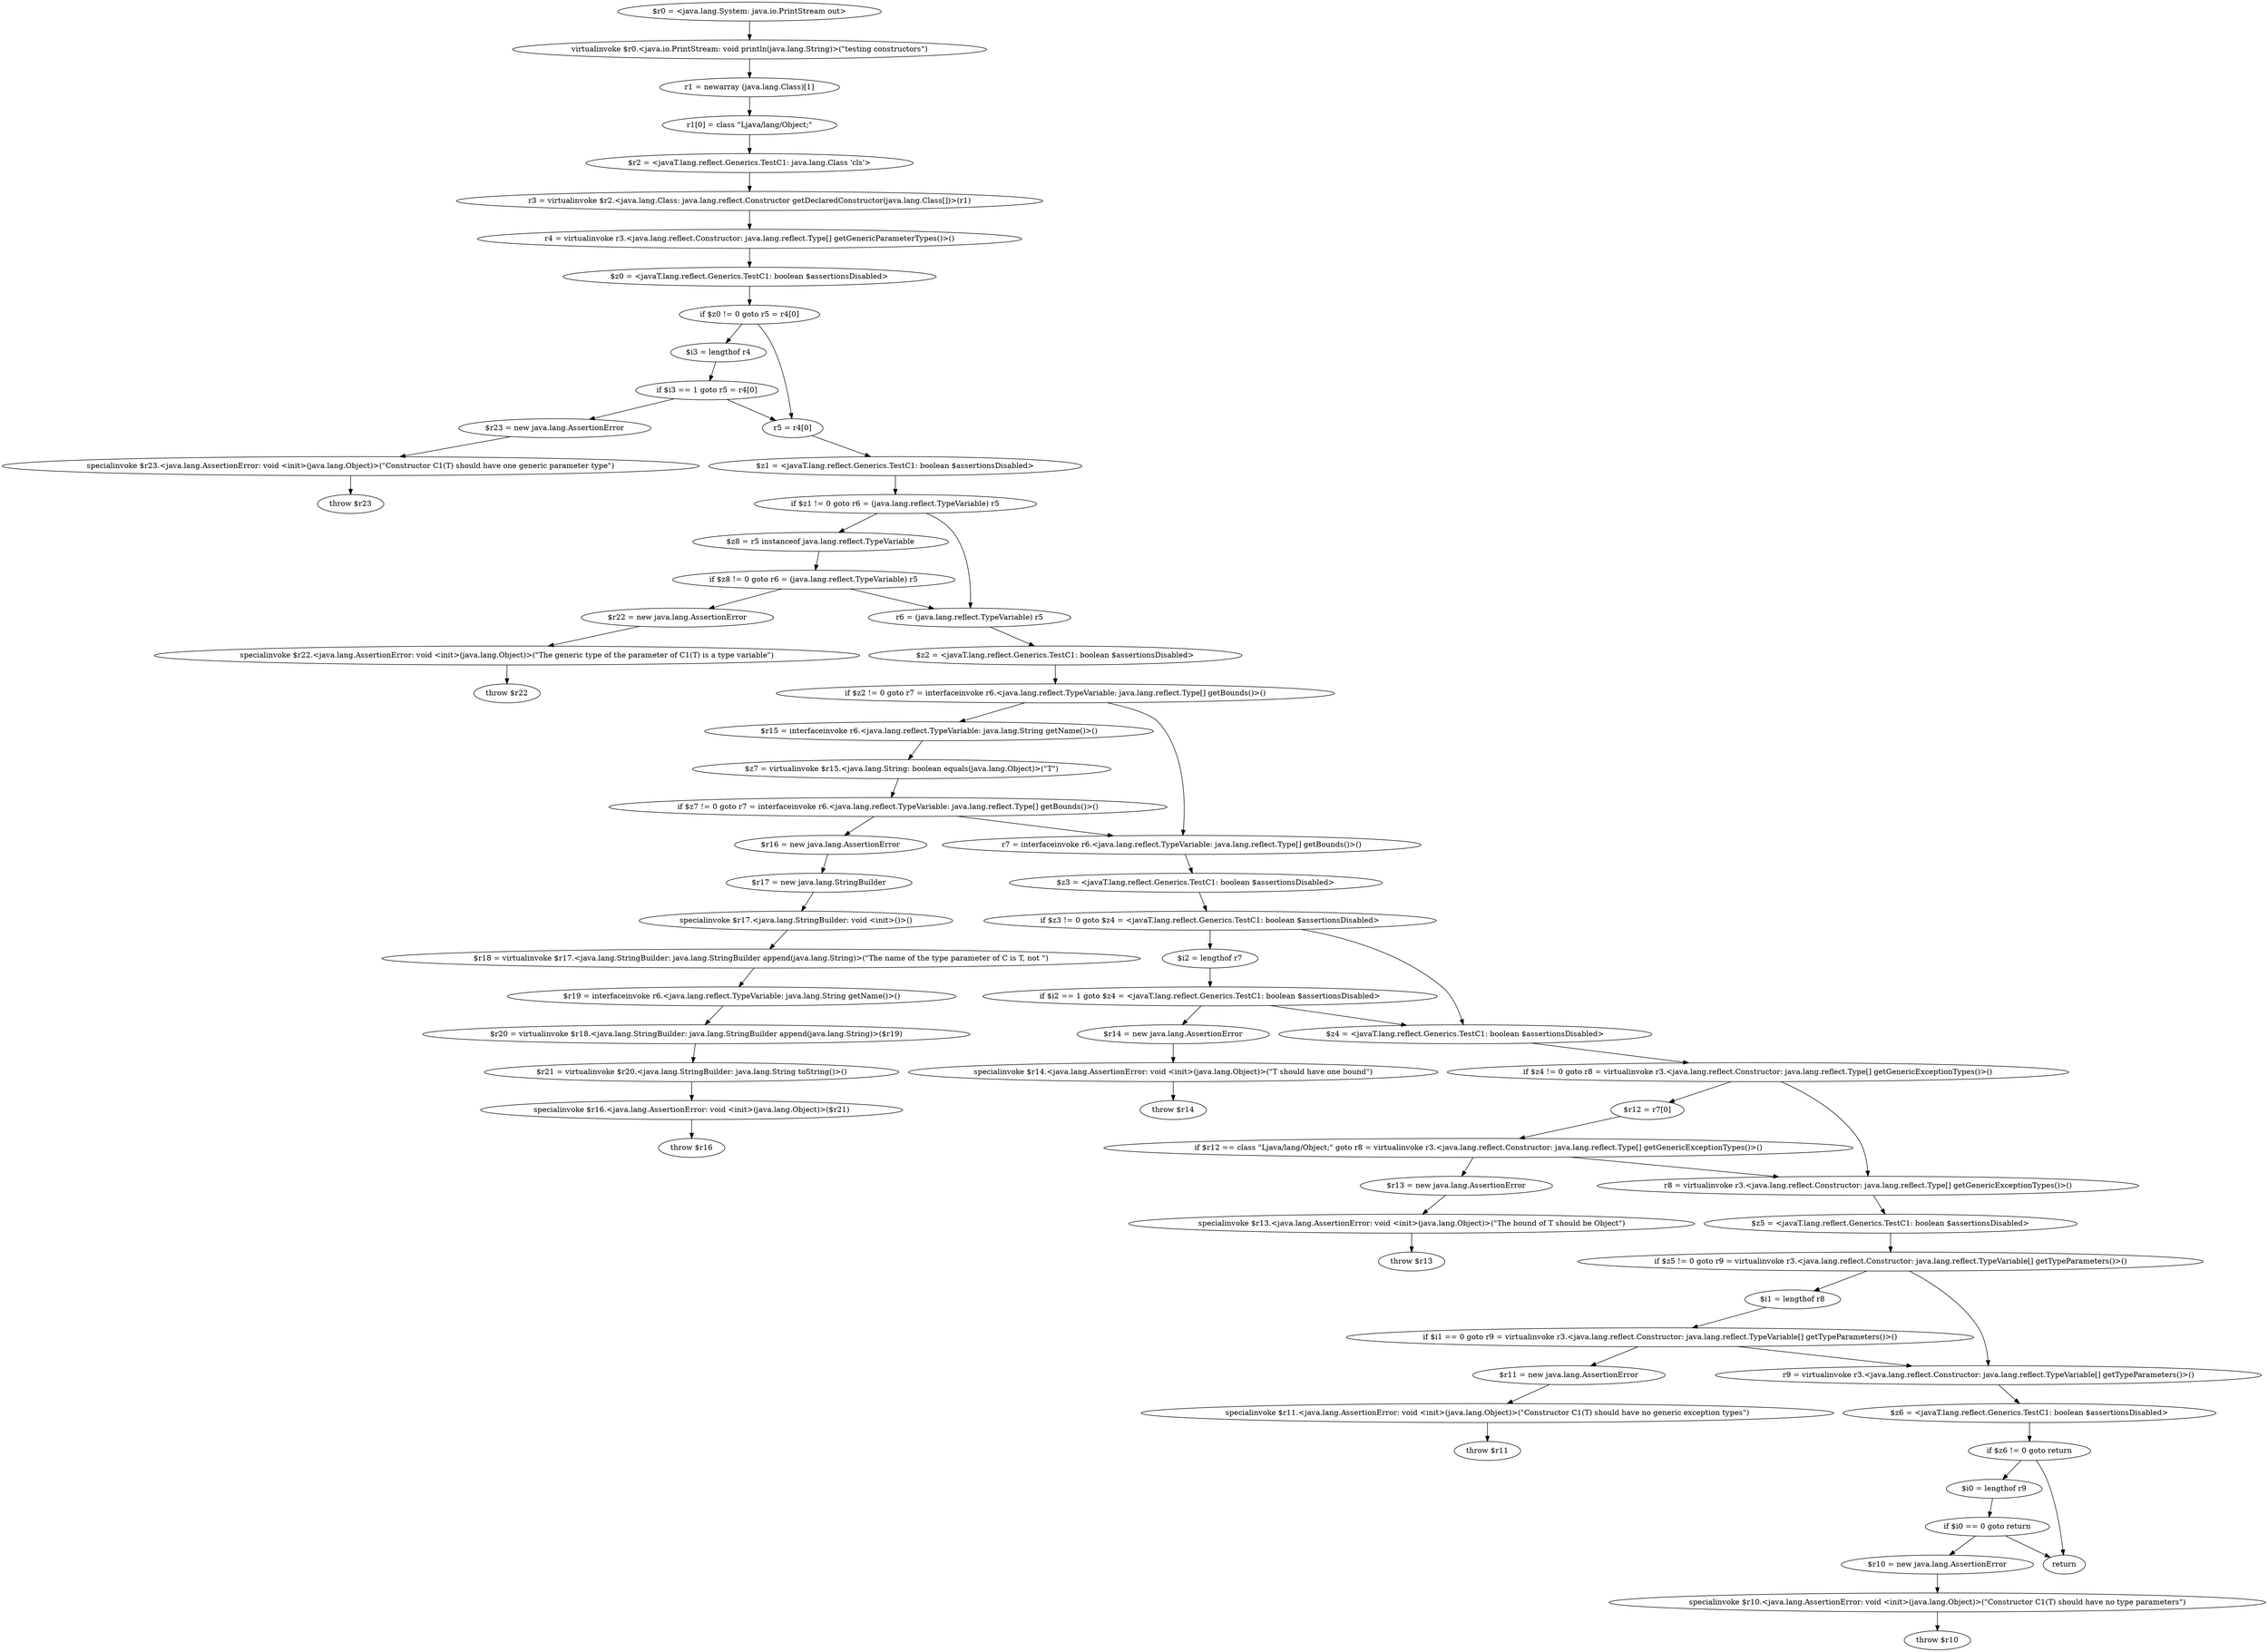 digraph "unitGraph" {
    "$r0 = <java.lang.System: java.io.PrintStream out>"
    "virtualinvoke $r0.<java.io.PrintStream: void println(java.lang.String)>(\"testing constructors\")"
    "r1 = newarray (java.lang.Class)[1]"
    "r1[0] = class \"Ljava/lang/Object;\""
    "$r2 = <javaT.lang.reflect.Generics.TestC1: java.lang.Class 'cls'>"
    "r3 = virtualinvoke $r2.<java.lang.Class: java.lang.reflect.Constructor getDeclaredConstructor(java.lang.Class[])>(r1)"
    "r4 = virtualinvoke r3.<java.lang.reflect.Constructor: java.lang.reflect.Type[] getGenericParameterTypes()>()"
    "$z0 = <javaT.lang.reflect.Generics.TestC1: boolean $assertionsDisabled>"
    "if $z0 != 0 goto r5 = r4[0]"
    "$i3 = lengthof r4"
    "if $i3 == 1 goto r5 = r4[0]"
    "$r23 = new java.lang.AssertionError"
    "specialinvoke $r23.<java.lang.AssertionError: void <init>(java.lang.Object)>(\"Constructor C1(T) should have one generic parameter type\")"
    "throw $r23"
    "r5 = r4[0]"
    "$z1 = <javaT.lang.reflect.Generics.TestC1: boolean $assertionsDisabled>"
    "if $z1 != 0 goto r6 = (java.lang.reflect.TypeVariable) r5"
    "$z8 = r5 instanceof java.lang.reflect.TypeVariable"
    "if $z8 != 0 goto r6 = (java.lang.reflect.TypeVariable) r5"
    "$r22 = new java.lang.AssertionError"
    "specialinvoke $r22.<java.lang.AssertionError: void <init>(java.lang.Object)>(\"The generic type of the parameter of C1(T) is a type variable\")"
    "throw $r22"
    "r6 = (java.lang.reflect.TypeVariable) r5"
    "$z2 = <javaT.lang.reflect.Generics.TestC1: boolean $assertionsDisabled>"
    "if $z2 != 0 goto r7 = interfaceinvoke r6.<java.lang.reflect.TypeVariable: java.lang.reflect.Type[] getBounds()>()"
    "$r15 = interfaceinvoke r6.<java.lang.reflect.TypeVariable: java.lang.String getName()>()"
    "$z7 = virtualinvoke $r15.<java.lang.String: boolean equals(java.lang.Object)>(\"T\")"
    "if $z7 != 0 goto r7 = interfaceinvoke r6.<java.lang.reflect.TypeVariable: java.lang.reflect.Type[] getBounds()>()"
    "$r16 = new java.lang.AssertionError"
    "$r17 = new java.lang.StringBuilder"
    "specialinvoke $r17.<java.lang.StringBuilder: void <init>()>()"
    "$r18 = virtualinvoke $r17.<java.lang.StringBuilder: java.lang.StringBuilder append(java.lang.String)>(\"The name of the type parameter of C is T, not \")"
    "$r19 = interfaceinvoke r6.<java.lang.reflect.TypeVariable: java.lang.String getName()>()"
    "$r20 = virtualinvoke $r18.<java.lang.StringBuilder: java.lang.StringBuilder append(java.lang.String)>($r19)"
    "$r21 = virtualinvoke $r20.<java.lang.StringBuilder: java.lang.String toString()>()"
    "specialinvoke $r16.<java.lang.AssertionError: void <init>(java.lang.Object)>($r21)"
    "throw $r16"
    "r7 = interfaceinvoke r6.<java.lang.reflect.TypeVariable: java.lang.reflect.Type[] getBounds()>()"
    "$z3 = <javaT.lang.reflect.Generics.TestC1: boolean $assertionsDisabled>"
    "if $z3 != 0 goto $z4 = <javaT.lang.reflect.Generics.TestC1: boolean $assertionsDisabled>"
    "$i2 = lengthof r7"
    "if $i2 == 1 goto $z4 = <javaT.lang.reflect.Generics.TestC1: boolean $assertionsDisabled>"
    "$r14 = new java.lang.AssertionError"
    "specialinvoke $r14.<java.lang.AssertionError: void <init>(java.lang.Object)>(\"T should have one bound\")"
    "throw $r14"
    "$z4 = <javaT.lang.reflect.Generics.TestC1: boolean $assertionsDisabled>"
    "if $z4 != 0 goto r8 = virtualinvoke r3.<java.lang.reflect.Constructor: java.lang.reflect.Type[] getGenericExceptionTypes()>()"
    "$r12 = r7[0]"
    "if $r12 == class \"Ljava/lang/Object;\" goto r8 = virtualinvoke r3.<java.lang.reflect.Constructor: java.lang.reflect.Type[] getGenericExceptionTypes()>()"
    "$r13 = new java.lang.AssertionError"
    "specialinvoke $r13.<java.lang.AssertionError: void <init>(java.lang.Object)>(\"The bound of T should be Object\")"
    "throw $r13"
    "r8 = virtualinvoke r3.<java.lang.reflect.Constructor: java.lang.reflect.Type[] getGenericExceptionTypes()>()"
    "$z5 = <javaT.lang.reflect.Generics.TestC1: boolean $assertionsDisabled>"
    "if $z5 != 0 goto r9 = virtualinvoke r3.<java.lang.reflect.Constructor: java.lang.reflect.TypeVariable[] getTypeParameters()>()"
    "$i1 = lengthof r8"
    "if $i1 == 0 goto r9 = virtualinvoke r3.<java.lang.reflect.Constructor: java.lang.reflect.TypeVariable[] getTypeParameters()>()"
    "$r11 = new java.lang.AssertionError"
    "specialinvoke $r11.<java.lang.AssertionError: void <init>(java.lang.Object)>(\"Constructor C1(T) should have no generic exception types\")"
    "throw $r11"
    "r9 = virtualinvoke r3.<java.lang.reflect.Constructor: java.lang.reflect.TypeVariable[] getTypeParameters()>()"
    "$z6 = <javaT.lang.reflect.Generics.TestC1: boolean $assertionsDisabled>"
    "if $z6 != 0 goto return"
    "$i0 = lengthof r9"
    "if $i0 == 0 goto return"
    "$r10 = new java.lang.AssertionError"
    "specialinvoke $r10.<java.lang.AssertionError: void <init>(java.lang.Object)>(\"Constructor C1(T) should have no type parameters\")"
    "throw $r10"
    "return"
    "$r0 = <java.lang.System: java.io.PrintStream out>"->"virtualinvoke $r0.<java.io.PrintStream: void println(java.lang.String)>(\"testing constructors\")";
    "virtualinvoke $r0.<java.io.PrintStream: void println(java.lang.String)>(\"testing constructors\")"->"r1 = newarray (java.lang.Class)[1]";
    "r1 = newarray (java.lang.Class)[1]"->"r1[0] = class \"Ljava/lang/Object;\"";
    "r1[0] = class \"Ljava/lang/Object;\""->"$r2 = <javaT.lang.reflect.Generics.TestC1: java.lang.Class 'cls'>";
    "$r2 = <javaT.lang.reflect.Generics.TestC1: java.lang.Class 'cls'>"->"r3 = virtualinvoke $r2.<java.lang.Class: java.lang.reflect.Constructor getDeclaredConstructor(java.lang.Class[])>(r1)";
    "r3 = virtualinvoke $r2.<java.lang.Class: java.lang.reflect.Constructor getDeclaredConstructor(java.lang.Class[])>(r1)"->"r4 = virtualinvoke r3.<java.lang.reflect.Constructor: java.lang.reflect.Type[] getGenericParameterTypes()>()";
    "r4 = virtualinvoke r3.<java.lang.reflect.Constructor: java.lang.reflect.Type[] getGenericParameterTypes()>()"->"$z0 = <javaT.lang.reflect.Generics.TestC1: boolean $assertionsDisabled>";
    "$z0 = <javaT.lang.reflect.Generics.TestC1: boolean $assertionsDisabled>"->"if $z0 != 0 goto r5 = r4[0]";
    "if $z0 != 0 goto r5 = r4[0]"->"$i3 = lengthof r4";
    "if $z0 != 0 goto r5 = r4[0]"->"r5 = r4[0]";
    "$i3 = lengthof r4"->"if $i3 == 1 goto r5 = r4[0]";
    "if $i3 == 1 goto r5 = r4[0]"->"$r23 = new java.lang.AssertionError";
    "if $i3 == 1 goto r5 = r4[0]"->"r5 = r4[0]";
    "$r23 = new java.lang.AssertionError"->"specialinvoke $r23.<java.lang.AssertionError: void <init>(java.lang.Object)>(\"Constructor C1(T) should have one generic parameter type\")";
    "specialinvoke $r23.<java.lang.AssertionError: void <init>(java.lang.Object)>(\"Constructor C1(T) should have one generic parameter type\")"->"throw $r23";
    "r5 = r4[0]"->"$z1 = <javaT.lang.reflect.Generics.TestC1: boolean $assertionsDisabled>";
    "$z1 = <javaT.lang.reflect.Generics.TestC1: boolean $assertionsDisabled>"->"if $z1 != 0 goto r6 = (java.lang.reflect.TypeVariable) r5";
    "if $z1 != 0 goto r6 = (java.lang.reflect.TypeVariable) r5"->"$z8 = r5 instanceof java.lang.reflect.TypeVariable";
    "if $z1 != 0 goto r6 = (java.lang.reflect.TypeVariable) r5"->"r6 = (java.lang.reflect.TypeVariable) r5";
    "$z8 = r5 instanceof java.lang.reflect.TypeVariable"->"if $z8 != 0 goto r6 = (java.lang.reflect.TypeVariable) r5";
    "if $z8 != 0 goto r6 = (java.lang.reflect.TypeVariable) r5"->"$r22 = new java.lang.AssertionError";
    "if $z8 != 0 goto r6 = (java.lang.reflect.TypeVariable) r5"->"r6 = (java.lang.reflect.TypeVariable) r5";
    "$r22 = new java.lang.AssertionError"->"specialinvoke $r22.<java.lang.AssertionError: void <init>(java.lang.Object)>(\"The generic type of the parameter of C1(T) is a type variable\")";
    "specialinvoke $r22.<java.lang.AssertionError: void <init>(java.lang.Object)>(\"The generic type of the parameter of C1(T) is a type variable\")"->"throw $r22";
    "r6 = (java.lang.reflect.TypeVariable) r5"->"$z2 = <javaT.lang.reflect.Generics.TestC1: boolean $assertionsDisabled>";
    "$z2 = <javaT.lang.reflect.Generics.TestC1: boolean $assertionsDisabled>"->"if $z2 != 0 goto r7 = interfaceinvoke r6.<java.lang.reflect.TypeVariable: java.lang.reflect.Type[] getBounds()>()";
    "if $z2 != 0 goto r7 = interfaceinvoke r6.<java.lang.reflect.TypeVariable: java.lang.reflect.Type[] getBounds()>()"->"$r15 = interfaceinvoke r6.<java.lang.reflect.TypeVariable: java.lang.String getName()>()";
    "if $z2 != 0 goto r7 = interfaceinvoke r6.<java.lang.reflect.TypeVariable: java.lang.reflect.Type[] getBounds()>()"->"r7 = interfaceinvoke r6.<java.lang.reflect.TypeVariable: java.lang.reflect.Type[] getBounds()>()";
    "$r15 = interfaceinvoke r6.<java.lang.reflect.TypeVariable: java.lang.String getName()>()"->"$z7 = virtualinvoke $r15.<java.lang.String: boolean equals(java.lang.Object)>(\"T\")";
    "$z7 = virtualinvoke $r15.<java.lang.String: boolean equals(java.lang.Object)>(\"T\")"->"if $z7 != 0 goto r7 = interfaceinvoke r6.<java.lang.reflect.TypeVariable: java.lang.reflect.Type[] getBounds()>()";
    "if $z7 != 0 goto r7 = interfaceinvoke r6.<java.lang.reflect.TypeVariable: java.lang.reflect.Type[] getBounds()>()"->"$r16 = new java.lang.AssertionError";
    "if $z7 != 0 goto r7 = interfaceinvoke r6.<java.lang.reflect.TypeVariable: java.lang.reflect.Type[] getBounds()>()"->"r7 = interfaceinvoke r6.<java.lang.reflect.TypeVariable: java.lang.reflect.Type[] getBounds()>()";
    "$r16 = new java.lang.AssertionError"->"$r17 = new java.lang.StringBuilder";
    "$r17 = new java.lang.StringBuilder"->"specialinvoke $r17.<java.lang.StringBuilder: void <init>()>()";
    "specialinvoke $r17.<java.lang.StringBuilder: void <init>()>()"->"$r18 = virtualinvoke $r17.<java.lang.StringBuilder: java.lang.StringBuilder append(java.lang.String)>(\"The name of the type parameter of C is T, not \")";
    "$r18 = virtualinvoke $r17.<java.lang.StringBuilder: java.lang.StringBuilder append(java.lang.String)>(\"The name of the type parameter of C is T, not \")"->"$r19 = interfaceinvoke r6.<java.lang.reflect.TypeVariable: java.lang.String getName()>()";
    "$r19 = interfaceinvoke r6.<java.lang.reflect.TypeVariable: java.lang.String getName()>()"->"$r20 = virtualinvoke $r18.<java.lang.StringBuilder: java.lang.StringBuilder append(java.lang.String)>($r19)";
    "$r20 = virtualinvoke $r18.<java.lang.StringBuilder: java.lang.StringBuilder append(java.lang.String)>($r19)"->"$r21 = virtualinvoke $r20.<java.lang.StringBuilder: java.lang.String toString()>()";
    "$r21 = virtualinvoke $r20.<java.lang.StringBuilder: java.lang.String toString()>()"->"specialinvoke $r16.<java.lang.AssertionError: void <init>(java.lang.Object)>($r21)";
    "specialinvoke $r16.<java.lang.AssertionError: void <init>(java.lang.Object)>($r21)"->"throw $r16";
    "r7 = interfaceinvoke r6.<java.lang.reflect.TypeVariable: java.lang.reflect.Type[] getBounds()>()"->"$z3 = <javaT.lang.reflect.Generics.TestC1: boolean $assertionsDisabled>";
    "$z3 = <javaT.lang.reflect.Generics.TestC1: boolean $assertionsDisabled>"->"if $z3 != 0 goto $z4 = <javaT.lang.reflect.Generics.TestC1: boolean $assertionsDisabled>";
    "if $z3 != 0 goto $z4 = <javaT.lang.reflect.Generics.TestC1: boolean $assertionsDisabled>"->"$i2 = lengthof r7";
    "if $z3 != 0 goto $z4 = <javaT.lang.reflect.Generics.TestC1: boolean $assertionsDisabled>"->"$z4 = <javaT.lang.reflect.Generics.TestC1: boolean $assertionsDisabled>";
    "$i2 = lengthof r7"->"if $i2 == 1 goto $z4 = <javaT.lang.reflect.Generics.TestC1: boolean $assertionsDisabled>";
    "if $i2 == 1 goto $z4 = <javaT.lang.reflect.Generics.TestC1: boolean $assertionsDisabled>"->"$r14 = new java.lang.AssertionError";
    "if $i2 == 1 goto $z4 = <javaT.lang.reflect.Generics.TestC1: boolean $assertionsDisabled>"->"$z4 = <javaT.lang.reflect.Generics.TestC1: boolean $assertionsDisabled>";
    "$r14 = new java.lang.AssertionError"->"specialinvoke $r14.<java.lang.AssertionError: void <init>(java.lang.Object)>(\"T should have one bound\")";
    "specialinvoke $r14.<java.lang.AssertionError: void <init>(java.lang.Object)>(\"T should have one bound\")"->"throw $r14";
    "$z4 = <javaT.lang.reflect.Generics.TestC1: boolean $assertionsDisabled>"->"if $z4 != 0 goto r8 = virtualinvoke r3.<java.lang.reflect.Constructor: java.lang.reflect.Type[] getGenericExceptionTypes()>()";
    "if $z4 != 0 goto r8 = virtualinvoke r3.<java.lang.reflect.Constructor: java.lang.reflect.Type[] getGenericExceptionTypes()>()"->"$r12 = r7[0]";
    "if $z4 != 0 goto r8 = virtualinvoke r3.<java.lang.reflect.Constructor: java.lang.reflect.Type[] getGenericExceptionTypes()>()"->"r8 = virtualinvoke r3.<java.lang.reflect.Constructor: java.lang.reflect.Type[] getGenericExceptionTypes()>()";
    "$r12 = r7[0]"->"if $r12 == class \"Ljava/lang/Object;\" goto r8 = virtualinvoke r3.<java.lang.reflect.Constructor: java.lang.reflect.Type[] getGenericExceptionTypes()>()";
    "if $r12 == class \"Ljava/lang/Object;\" goto r8 = virtualinvoke r3.<java.lang.reflect.Constructor: java.lang.reflect.Type[] getGenericExceptionTypes()>()"->"$r13 = new java.lang.AssertionError";
    "if $r12 == class \"Ljava/lang/Object;\" goto r8 = virtualinvoke r3.<java.lang.reflect.Constructor: java.lang.reflect.Type[] getGenericExceptionTypes()>()"->"r8 = virtualinvoke r3.<java.lang.reflect.Constructor: java.lang.reflect.Type[] getGenericExceptionTypes()>()";
    "$r13 = new java.lang.AssertionError"->"specialinvoke $r13.<java.lang.AssertionError: void <init>(java.lang.Object)>(\"The bound of T should be Object\")";
    "specialinvoke $r13.<java.lang.AssertionError: void <init>(java.lang.Object)>(\"The bound of T should be Object\")"->"throw $r13";
    "r8 = virtualinvoke r3.<java.lang.reflect.Constructor: java.lang.reflect.Type[] getGenericExceptionTypes()>()"->"$z5 = <javaT.lang.reflect.Generics.TestC1: boolean $assertionsDisabled>";
    "$z5 = <javaT.lang.reflect.Generics.TestC1: boolean $assertionsDisabled>"->"if $z5 != 0 goto r9 = virtualinvoke r3.<java.lang.reflect.Constructor: java.lang.reflect.TypeVariable[] getTypeParameters()>()";
    "if $z5 != 0 goto r9 = virtualinvoke r3.<java.lang.reflect.Constructor: java.lang.reflect.TypeVariable[] getTypeParameters()>()"->"$i1 = lengthof r8";
    "if $z5 != 0 goto r9 = virtualinvoke r3.<java.lang.reflect.Constructor: java.lang.reflect.TypeVariable[] getTypeParameters()>()"->"r9 = virtualinvoke r3.<java.lang.reflect.Constructor: java.lang.reflect.TypeVariable[] getTypeParameters()>()";
    "$i1 = lengthof r8"->"if $i1 == 0 goto r9 = virtualinvoke r3.<java.lang.reflect.Constructor: java.lang.reflect.TypeVariable[] getTypeParameters()>()";
    "if $i1 == 0 goto r9 = virtualinvoke r3.<java.lang.reflect.Constructor: java.lang.reflect.TypeVariable[] getTypeParameters()>()"->"$r11 = new java.lang.AssertionError";
    "if $i1 == 0 goto r9 = virtualinvoke r3.<java.lang.reflect.Constructor: java.lang.reflect.TypeVariable[] getTypeParameters()>()"->"r9 = virtualinvoke r3.<java.lang.reflect.Constructor: java.lang.reflect.TypeVariable[] getTypeParameters()>()";
    "$r11 = new java.lang.AssertionError"->"specialinvoke $r11.<java.lang.AssertionError: void <init>(java.lang.Object)>(\"Constructor C1(T) should have no generic exception types\")";
    "specialinvoke $r11.<java.lang.AssertionError: void <init>(java.lang.Object)>(\"Constructor C1(T) should have no generic exception types\")"->"throw $r11";
    "r9 = virtualinvoke r3.<java.lang.reflect.Constructor: java.lang.reflect.TypeVariable[] getTypeParameters()>()"->"$z6 = <javaT.lang.reflect.Generics.TestC1: boolean $assertionsDisabled>";
    "$z6 = <javaT.lang.reflect.Generics.TestC1: boolean $assertionsDisabled>"->"if $z6 != 0 goto return";
    "if $z6 != 0 goto return"->"$i0 = lengthof r9";
    "if $z6 != 0 goto return"->"return";
    "$i0 = lengthof r9"->"if $i0 == 0 goto return";
    "if $i0 == 0 goto return"->"$r10 = new java.lang.AssertionError";
    "if $i0 == 0 goto return"->"return";
    "$r10 = new java.lang.AssertionError"->"specialinvoke $r10.<java.lang.AssertionError: void <init>(java.lang.Object)>(\"Constructor C1(T) should have no type parameters\")";
    "specialinvoke $r10.<java.lang.AssertionError: void <init>(java.lang.Object)>(\"Constructor C1(T) should have no type parameters\")"->"throw $r10";
}
